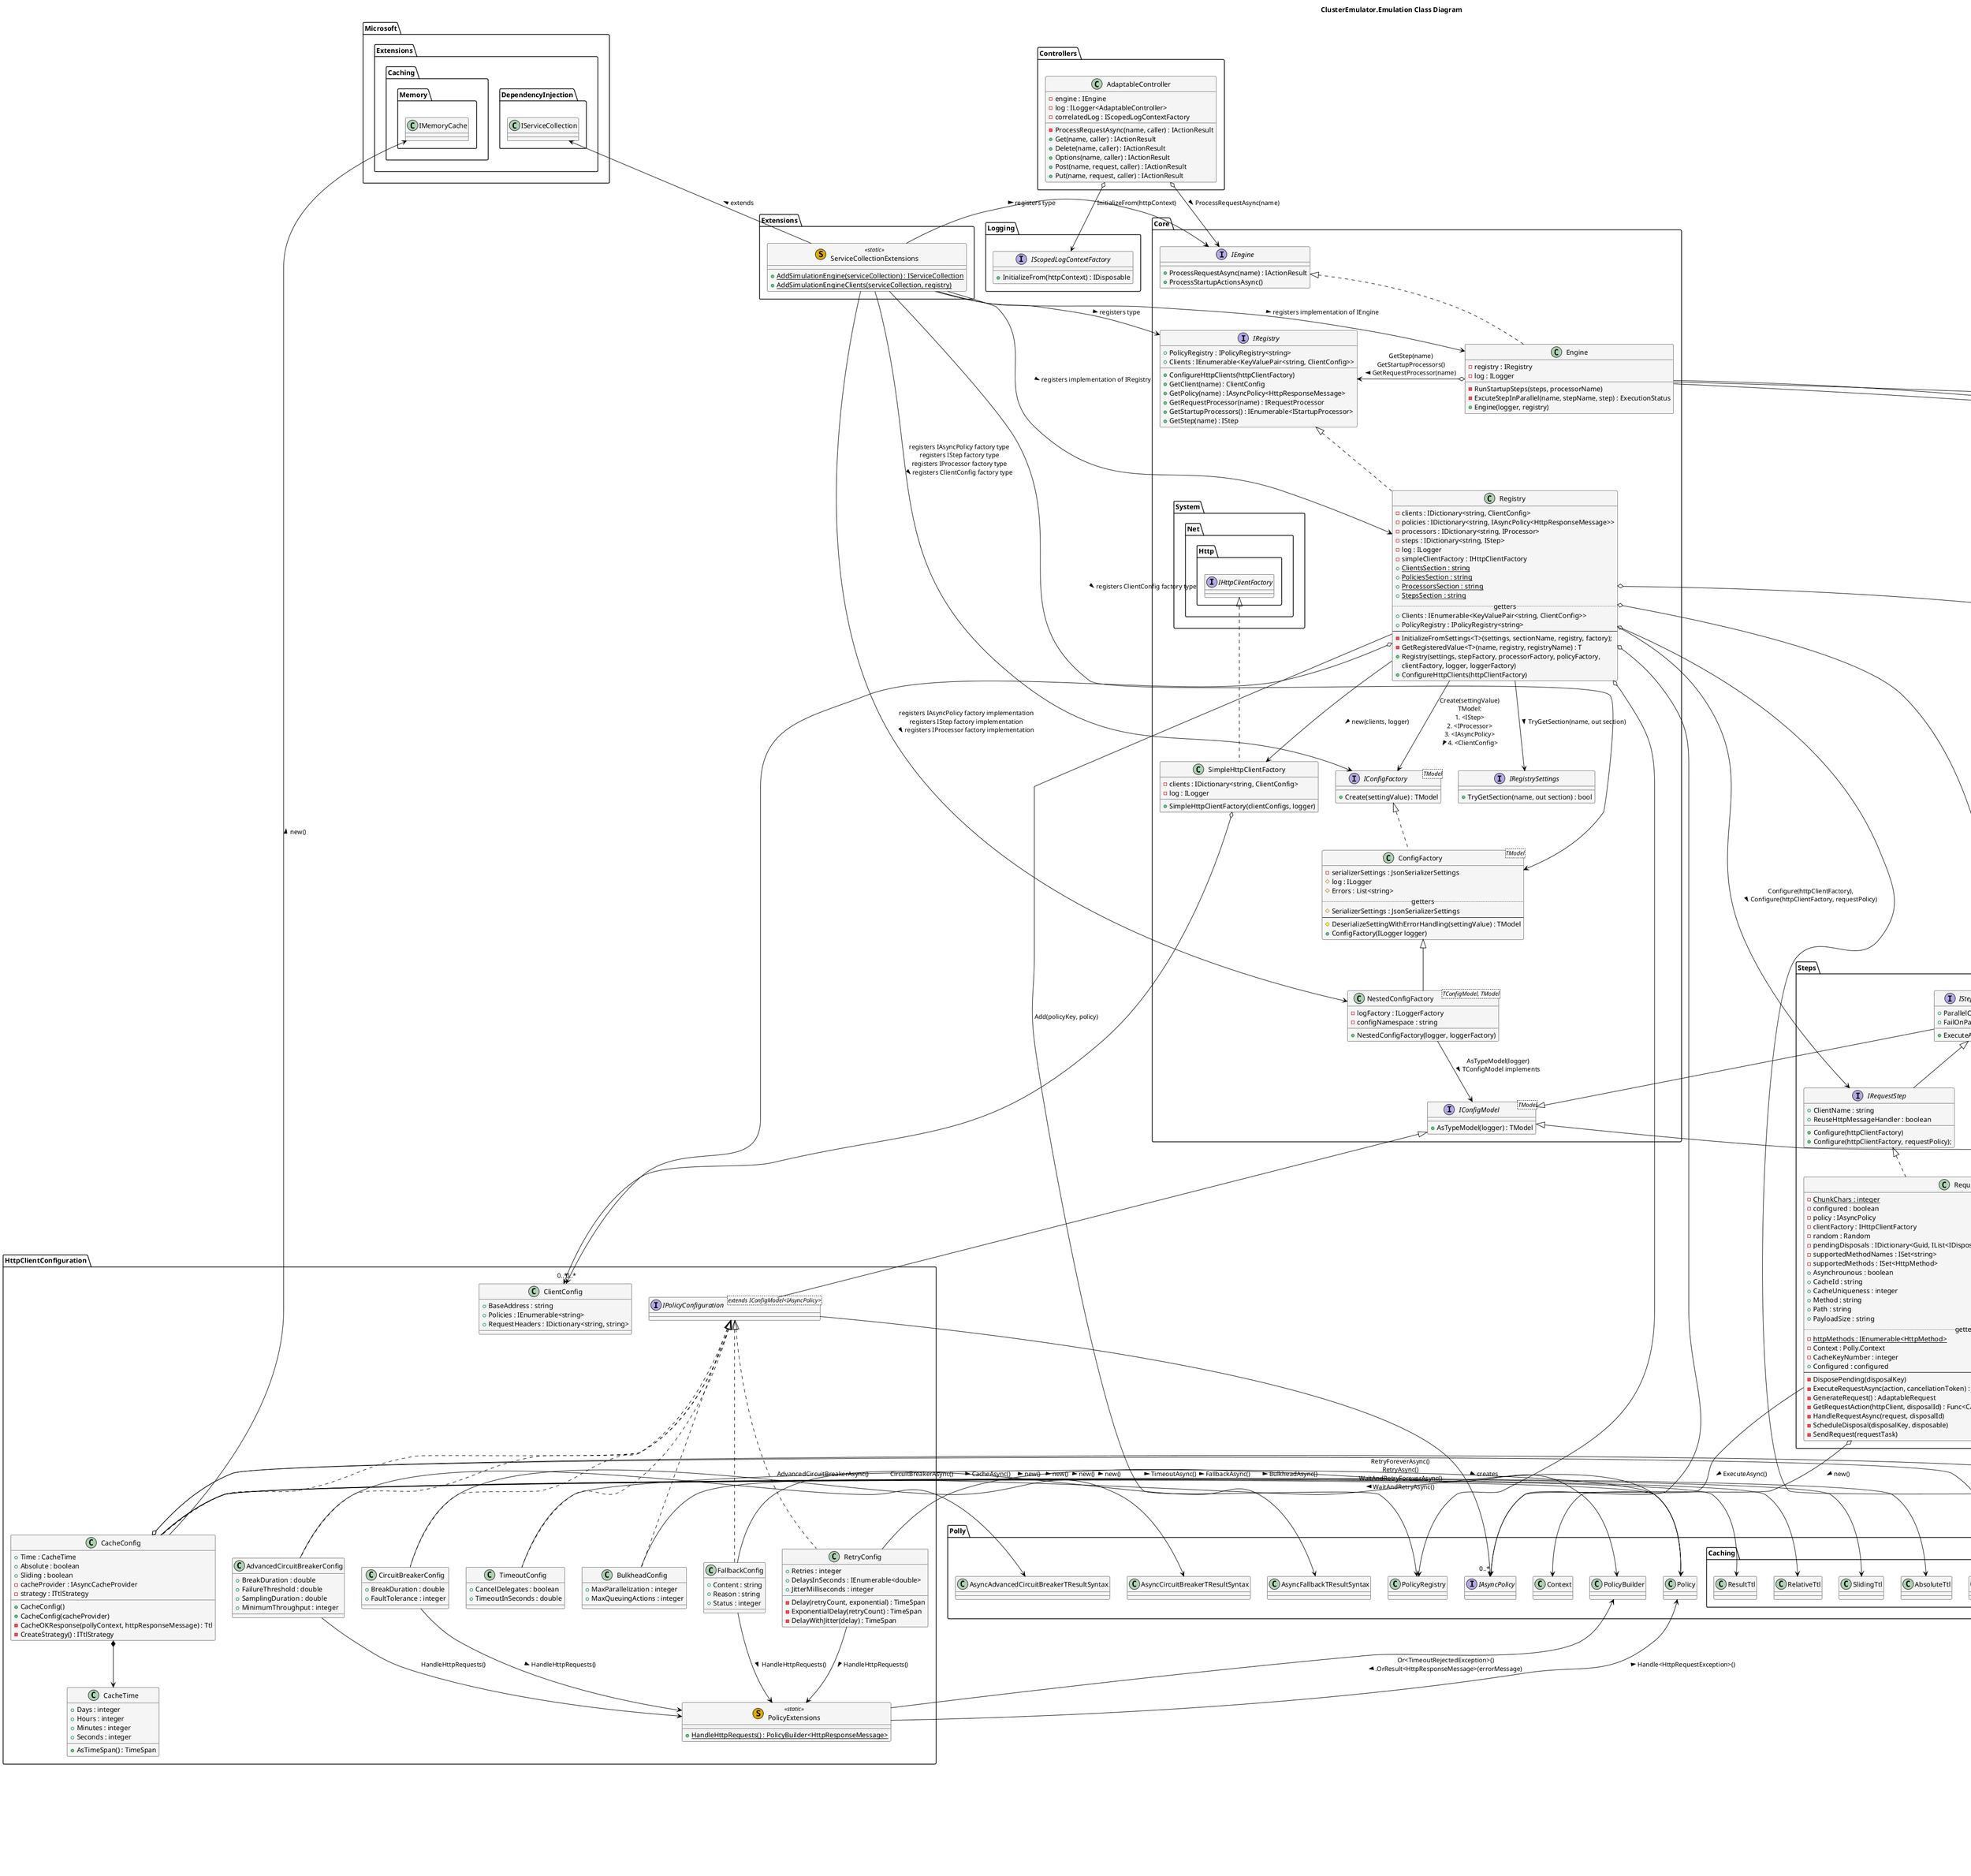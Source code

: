 @startuml

skinparam class {
    FontName Arial
    BorderColor black
    BackgroundColor whitesmoke
    ArrowColor black
}

title ClusterEmulator.Emulation Class Diagram


namespace Controllers {
    class AdaptableController {
        - engine : IEngine
        - log : ILogger<AdaptableController>
        - correlatedLog : IScopedLogContextFactory
        - ProcessRequestAsync(name, caller) : IActionResult
        + Get(name, caller) : IActionResult
        + Delete(name, caller) : IActionResult
        + Options(name, caller) : IActionResult
        + Post(name, request, caller) : IActionResult
        + Put(name, request, caller) : IActionResult
    }
}

namespace Core {
    interface IConfigFactory<TModel> {
        + Create(settingValue) : TModel
    }

    class ConfigFactory<TModel> implements IConfigFactory {
        - serializerSettings : JsonSerializerSettings
        # log : ILogger
        # Errors : List<string>
        ..getters..
        # SerializerSettings : JsonSerializerSettings
        ----
        # DeserializeSettingWithErrorHandling(settingValue) : TModel
        + ConfigFactory(ILogger logger)
    }

    interface IEngine {
        + ProcessRequestAsync(name) : IActionResult
        + ProcessStartupActionsAsync()
    }

    class Engine implements IEngine {
        - registry : IRegistry
        - log : ILogger
        - RunStartupSteps(steps, processorName)
        - ExcuteStepInParallel(name, stepName, step) : ExecutionStatus
        + Engine(logger, registry)
    }

    interface IConfigModel<TModel> {
        + AsTypeModel(logger) : TModel
    }

    interface IRegistry {
        + PolicyRegistry : IPolicyRegistry<string>
        + Clients : IEnumerable<KeyValuePair<string, ClientConfig>>
        + ConfigureHttpClients(httpClientFactory)
        + GetClient(name) : ClientConfig
        + GetPolicy(name) : IAsyncPolicy<HttpResponseMessage>
        + GetRequestProcessor(name) : IRequestProcessor
        + GetStartupProcessors() : IEnumerable<IStartupProcessor>
        + GetStep(name) : IStep
    }

    interface IRegistrySettings {
        + TryGetSection(name, out section) : bool
    }

    class Registry implements IRegistry {
        - clients : IDictionary<string, ClientConfig>
        - policies : IDictionary<string, IAsyncPolicy<HttpResponseMessage>>
        - processors : IDictionary<string, IProcessor>
        - steps : IDictionary<string, IStep>
        - log : ILogger
        - simpleClientFactory : IHttpClientFactory
        + {static} ClientsSection : string
        + {static} PoliciesSection : string
        + {static} ProcessorsSection : string
        + {static} StepsSection : string
        ..getters..
        + Clients : IEnumerable<KeyValuePair<string, ClientConfig>>
        + PolicyRegistry : IPolicyRegistry<string>
        ----
        - InitializeFromSettings<T>(settings, sectionName, registry, factory);
        - GetRegisteredValue<T>(name, registry, registryName) : T
        + Registry(settings, stepFactory, processorFactory, policyFactory,
        clientFactory, logger, loggerFactory)
        + ConfigureHttpClients(httpClientFactory)
    }

    class NestedConfigFactory<TConfigModel, TModel> extends ConfigFactory {
        - logFactory : ILoggerFactory
        - configNamespace : string
        + NestedConfigFactory(logger, loggerFactory)        
    }

    class SimpleHttpClientFactory implements System.Net.Http.IHttpClientFactory {
        - clients : IDictionary<string, ClientConfig>
        - log : ILogger
        + SimpleHttpClientFactory(clientConfigs, logger)
    }
}


namespace Extensions {
    class ServiceCollectionExtensions << (S,#DDAA00) static >> {
        + {static} AddSimulationEngine(serviceCollection) : IServiceCollection
        + {static} AddSimulationEngineClients(serviceCollection, registry)
    }
}


namespace System.Net.Http {
    interface IHttpClientFactory {
        + CreateClient(name) : HttpClient
    }

    IHttpClientFactory -left-> HttpClient : creates >
}

namespace HttpClientConfiguration {
    interface IPolicyConfiguration<extends IConfigModel<IAsyncPolicy>> extends Core.IConfigModel

    class PolicyExtensions << (S,#DDAA00) static >> {
        + {static} HandleHttpRequests() : PolicyBuilder<HttpResponseMessage>
    }

    class AdvancedCircuitBreakerConfig implements IPolicyConfiguration {
        + BreakDuration : double
        + FailureThreshold : double
        + SamplingDuration : double
        + MinimumThroughput : integer
    }

    class BulkheadConfig implements IPolicyConfiguration {
        + MaxParallelization : integer
        + MaxQueuingActions : integer
    }

    class CircuitBreakerConfig implements IPolicyConfiguration {
        + BreakDuration : double
        + FaultTolerance : integer        
    }

    class FallbackConfig implements IPolicyConfiguration { 
        + Content : string
        + Reason : string
        + Status : integer        
    }

    class RetryConfig implements IPolicyConfiguration {
        + Retries : integer
        + DelaysInSeconds : IEnumerable<double>
        + JitterMilliseconds : integer
        - Delay(retryCount, exponential) : TimeSpan
        - ExponentialDelay(retryCount) : TimeSpan
        - DelayWithJitter(delay) : TimeSpan
    }

    class TimeoutConfig implements IPolicyConfiguration {
        + CancelDelegates : boolean
        + TimeoutInSeconds : double
    }

    class ClientConfig {
        + BaseAddress : string
        + Policies : IEnumerable<string>
        + RequestHeaders : IDictionary<string, string>
    }    

    class CacheConfig implements IPolicyConfiguration {
        + Time : CacheTime
        + Absolute : boolean
        + Sliding : boolean
        - cacheProvider : IAsyncCacheProvider
        - strategy : ITtlStrategy
        + CacheConfig()
        + CacheConfig(cacheProvider)
        - CacheOKResponse(pollyContext, httpResponseMessage) : Ttl
        - CreateStrategy() : ITtlStrategy
    }

    class CacheTime {
        + Days : integer
        + Hours : integer
        + Minutes : integer
        + Seconds : integer
        + AsTimeSpan() : TimeSpan
    }
}

namespace Logging {
    interface IScopedLogContextFactory {
        + InitializeFrom(httpContext) : IDisposable
    }
}

namespace Processors {
    interface IProcessor<extends IConfigModel<IProcessor>> extends Core.IConfigModel {
        + Steps : IList<string>
    }

    interface IRequestProcessor extends IProcessor {        
        + ErrorPayload : ErrorResponse
        + ErrorPayloadSize : integer
        + IngressLatencyMilliseconds : integer
        + SuccessPayload : SuccessResponse
        + SuccessPayloadSize : integer
    }

    interface IStartupProcessor extends IProcessor {
        + Asynchronous : boolean
    }

    abstract Processor implements IProcessor {
        # Log : ILogger
    }

    class RequestProcessor extends Processor implements IRequestProcessor

    class StartupProcessor extends Processor implements IStartupProcessor
}

namespace Steps {
    interface IStep<extends IConfigModel<IStep>> extends Core.IConfigModel {
        + ParallelCount : uint
        + FailOnParallelFailures : GroupClause
        + ExecuteAsync() : ExecutionStatus
    }

    enum GroupClause {
        + Undefined
        + Any
        + All
        + None
    }

    enum ExecutionStatus {
        + Fail
        + Success
        + SimulatedFail
    }

    interface IRequestStep extends IStep {
        + ClientName : string
        + ReuseHttpMessageHandler : boolean
        + Configure(httpClientFactory)
        + Configure(httpClientFactory, requestPolicy);
    }

    abstract SimulationStep implements IStep {
        # Logger : ILogger
        + {abstract} ExecuteAsync : ExecutionStatus
    }

    class DelayStep implements SimulationStep {
        + Time : double
        - Delay : TimeSpan
    }

    class ErrorStep implements SimulationStep {
        + Probability : double
    }

    class LoadStep implements SimulationStep {
        + TimeInSeconds : double
        + CpuPercentage : integer
        + MaxProcessors : integer
        + MemoryInBytes : ulong
        - ProcessorCount : integer
        - GenerateLoad(seconds, percentage)
    }

    class RequestStep implements SimulationStep, IRequestStep {
        - {static} ChunkChars : integer
        - configured : boolean
        - policy : IAsyncPolicy
        - clientFactory : IHttpClientFactory
        - random : Random
        - pendingDisposals : IDictionary<Guid, IList<IDisposable>>
        - supportedMethodNames : ISet<string>
        - supportedMethods : ISet<HttpMethod>
        + Asynchrounous : boolean
        + CacheId : string
        + CacheUniqueness : integer
        + Method : string
        + Path : string
        + PayloadSize : string
        .. getters ..
        - {static} httpMethods : IEnumerable<HttpMethod>
        - Context : Polly.Context
        - CacheKeyNumber : integer
        + Configured : configured
        ----
        - DisposePending(disposalKey)
        - ExecuteRequestAsync(action, cancellationToken) : HttpResponseMessage
        - GenerateRequest() : AdaptableRequest
        - GetRequestAction(httpClient, disposalId) : Func<CancellationToken, Task<HttpResponseMessage>>
        - HandleRequestAsync(request, disposalId)
        - ScheduleDisposal(disposalKey, disposable)
        - SendRequest(requestTask)
    }
}

namespace Polly {
    class Context
    interface IAsyncPolicy
    class PolicyRegistry
}

namespace Polly.Caching {
    interface ITtlStrategy
}

Controllers.AdaptableController o--> Core.IEngine : ProcessRequestAsync(name) >
Controllers.AdaptableController o--> Logging.IScopedLogContextFactory : InitializeFrom(httpContext)

Core.Engine o-right-> Core.IRegistry : GetStep(name)\nGetStartupProcessors()\nGetRequestProcessor(name) >
Core.Engine --> Processors.IRequestProcessor
Core.Engine --> Processors.IStartupProcessor
Core.Engine --> Steps.IStep : ExecuteAsync() >

Core.NestedConfigFactory --> Core.IConfigModel : AsTypeModel(logger)\nTConfigModel implements >

Core.Registry o--> "0..*" HttpClientConfiguration.ClientConfig
Core.Registry o--> "1..*" Processors.IProcessor
Core.Registry o--> "1..*" Steps.IStep

Core.Registry o--> Polly.PolicyRegistry
Core.Registry o--> "0..*" Polly.IAsyncPolicy
Core.Registry o--> System.Net.Http.IHttpClientFactory

Core.Registry --> Core.IRegistrySettings : TryGetSection(name, out section) >
Core.Registry --> Core.IConfigFactory : Create(settingValue)\nTModel:\n1. <IStep>\n2. <IProcessor>\n3. <IAsyncPolicy>\n4. <ClientConfig> >
Core.Registry --> Core.SimpleHttpClientFactory : new(clients, logger) >
Core.Registry --> Polly.PolicyRegistry : Add(policyKey, policy)
Core.Registry --> Steps.IRequestStep : Configure(httpClientFactory),\nConfigure(httpClientFactory, requestPolicy)  >

Core.SimpleHttpClientFactory o--> "0..*" HttpClientConfiguration.ClientConfig

Microsoft.Extensions.DependencyInjection.IServiceCollection <-- Extensions.ServiceCollectionExtensions : < extends
Extensions.ServiceCollectionExtensions --> Core.IConfigFactory : registers IAsyncPolicy factory type\nregisters IStep factory type\nregisters IProcessor factory type\nregisters ClientConfig factory type >
Extensions.ServiceCollectionExtensions --> Core.NestedConfigFactory : registers IAsyncPolicy factory implementation\nregisters IStep factory implementation\nregisters IProcessor factory implementation >
Extensions.ServiceCollectionExtensions --> Core.ConfigFactory : registers ClientConfig factory type >
Extensions.ServiceCollectionExtensions --> Core.IRegistry : registers type >
Extensions.ServiceCollectionExtensions --> Core.Registry : registers implementation of IRegistry >
Extensions.ServiceCollectionExtensions --> Core.IEngine : registers type >
Extensions.ServiceCollectionExtensions --> Core.Engine : registers implementation of IEngine >

HttpClientConfiguration.IPolicyConfiguration -up-> Polly.IAsyncPolicy : creates >

HttpClientConfiguration.AdvancedCircuitBreakerConfig --> HttpClientConfiguration.PolicyExtensions : HandleHttpRequests()
HttpClientConfiguration.AdvancedCircuitBreakerConfig -up-> Polly.AsyncAdvancedCircuitBreakerTResultSyntax : AdvancedCircuitBreakerAsync()

HttpClientConfiguration.BulkheadConfig -up-> Polly.Policy : BulkheadAsync() >

HttpClientConfiguration.CacheConfig *--> HttpClientConfiguration.CacheTime
HttpClientConfiguration.CacheConfig o--> Polly.Caching.IAsyncCacheProvider
HttpClientConfiguration.CacheConfig o--> Polly.Caching.ITtlStrategy
HttpClientConfiguration.CacheConfig --> Polly.Caching.AbsoluteTtl : new() >
HttpClientConfiguration.CacheConfig --> Polly.Caching.SlidingTtl : new() >
HttpClientConfiguration.CacheConfig --> Polly.Caching.RelativeTtl : new() >
HttpClientConfiguration.CacheConfig --> Polly.Caching.ResultTtl : new() >
HttpClientConfiguration.CacheConfig --> Polly.Policy : CacheAsync() >
HttpClientConfiguration.CacheConfig --> Microsoft.Extensions.Caching.Memory.IMemoryCache : new() >

HttpClientConfiguration.CircuitBreakerConfig --> HttpClientConfiguration.PolicyExtensions : HandleHttpRequests() >
HttpClientConfiguration.CircuitBreakerConfig -up-> Polly.AsyncCircuitBreakerTResultSyntax : CircuitBreakerAsync()

HttpClientConfiguration.FallbackConfig --> HttpClientConfiguration.PolicyExtensions : HandleHttpRequests() >
HttpClientConfiguration.FallbackConfig -up-> Polly.AsyncFallbackTResultSyntax : FallbackAsync() >

HttpClientConfiguration.PolicyExtensions -up-> Polly.Policy : Handle<HttpRequestException>() >
HttpClientConfiguration.PolicyExtensions -up-> Polly.PolicyBuilder : Or<TimeoutRejectedException>()\n.OrResult<HttpResponseMessage>(errorMessage) >

HttpClientConfiguration.RetryConfig --> HttpClientConfiguration.PolicyExtensions : HandleHttpRequests() >
HttpClientConfiguration.RetryConfig -up-> Polly.PolicyBuilder : RetryForeverAsync()\nRetryAsync()\nWaitAndRetryForeverAsync()\nWaitAndRetryAsync() >

HttpClientConfiguration.TimeoutConfig -up-> Polly.Policy : TimeoutAsync() >

Processors.RequestProcessor *--> ClusterEmulator.Models.ErrorResponse
Processors.RequestProcessor *--> ClusterEmulator.Models.SuccessResponse

Steps.SimulationStep *-left-> Steps.GroupClause
Steps.SimulationStep -left-> Steps.ExecutionStatus
Steps.SimulationStep -up-> Steps.IStep : creates >

Steps.RequestStep o--> Polly.Context : new() >
Steps.RequestStep o--> System.Net.Http.IHttpClientFactory : CreateClient(name) >
Steps.RequestStep --> System.Net.Http.HttpClient : DefaultRequestHeaders.Add()\nSendAsync(request, cancellationToken) >
Steps.RequestStep --> Polly.IAsyncPolicy : ExecuteAsync() >


Steps.RequestStep --> ClusterEmulator.Models.AdaptableRequest : creates >


@enduml